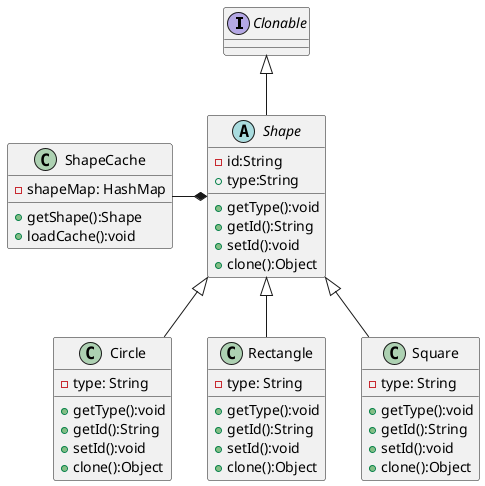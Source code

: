 @startuml
'https://plantuml.com/class-diagram

interface Clonable
abstract class Shape {
    -id:String
    +type:String

    +getType():void
    +getId():String
    +setId():void
    +clone():Object
}
class Circle {
    -type: String

    +getType():void
    +getId():String
    +setId():void
    +clone():Object
}
class Rectangle {
    -type: String

    +getType():void
    +getId():String
    +setId():void
    +clone():Object
}
class Square {
    -type: String

    +getType():void
    +getId():String
    +setId():void
    +clone():Object
}
class ShapeCache {
    -shapeMap: HashMap

    +getShape():Shape
    +loadCache():void
}

Clonable <|-- Shape
Shape <|-- Circle
Shape <|-- Rectangle
Shape <|-- Square

ShapeCache -* Shape

@enduml